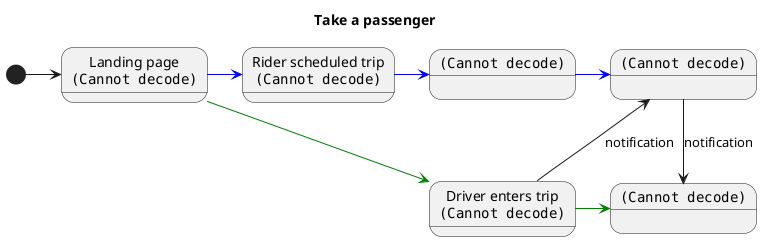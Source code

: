 @startuml

title Take a passenger

state "Landing page\n<img:landing.png>" as landing
state "Rider scheduled trip\n<img:uc3-assureTrips.png>" as riderTrips
state "<img:uc9-notifications.png>" as notifications
state "<img:uc9-showRide.png>" as showRide

state "Driver enters trip\n<img:uc9-driverTrip.png>" as driverTrip
state "<img:uc9-acceptRequest.png>" as acceptRequest

[*] -> landing
landing -[#blue]> riderTrips
riderTrips -[#blue]> notifications
notifications -[#blue]> showRide

landing -down[#green]-> driverTrip
driverTrip -up-> showRide: notification
driverTrip -[#green]> acceptRequest

showRide -down-> acceptRequest: notification


@enduml
